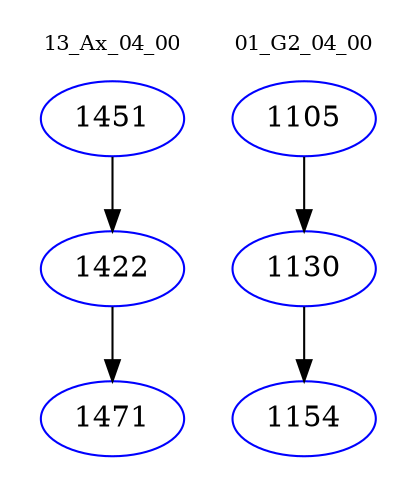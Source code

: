 digraph{
subgraph cluster_0 {
color = white
label = "13_Ax_04_00";
fontsize=10;
T0_1451 [label="1451", color="blue"]
T0_1451 -> T0_1422 [color="black"]
T0_1422 [label="1422", color="blue"]
T0_1422 -> T0_1471 [color="black"]
T0_1471 [label="1471", color="blue"]
}
subgraph cluster_1 {
color = white
label = "01_G2_04_00";
fontsize=10;
T1_1105 [label="1105", color="blue"]
T1_1105 -> T1_1130 [color="black"]
T1_1130 [label="1130", color="blue"]
T1_1130 -> T1_1154 [color="black"]
T1_1154 [label="1154", color="blue"]
}
}
